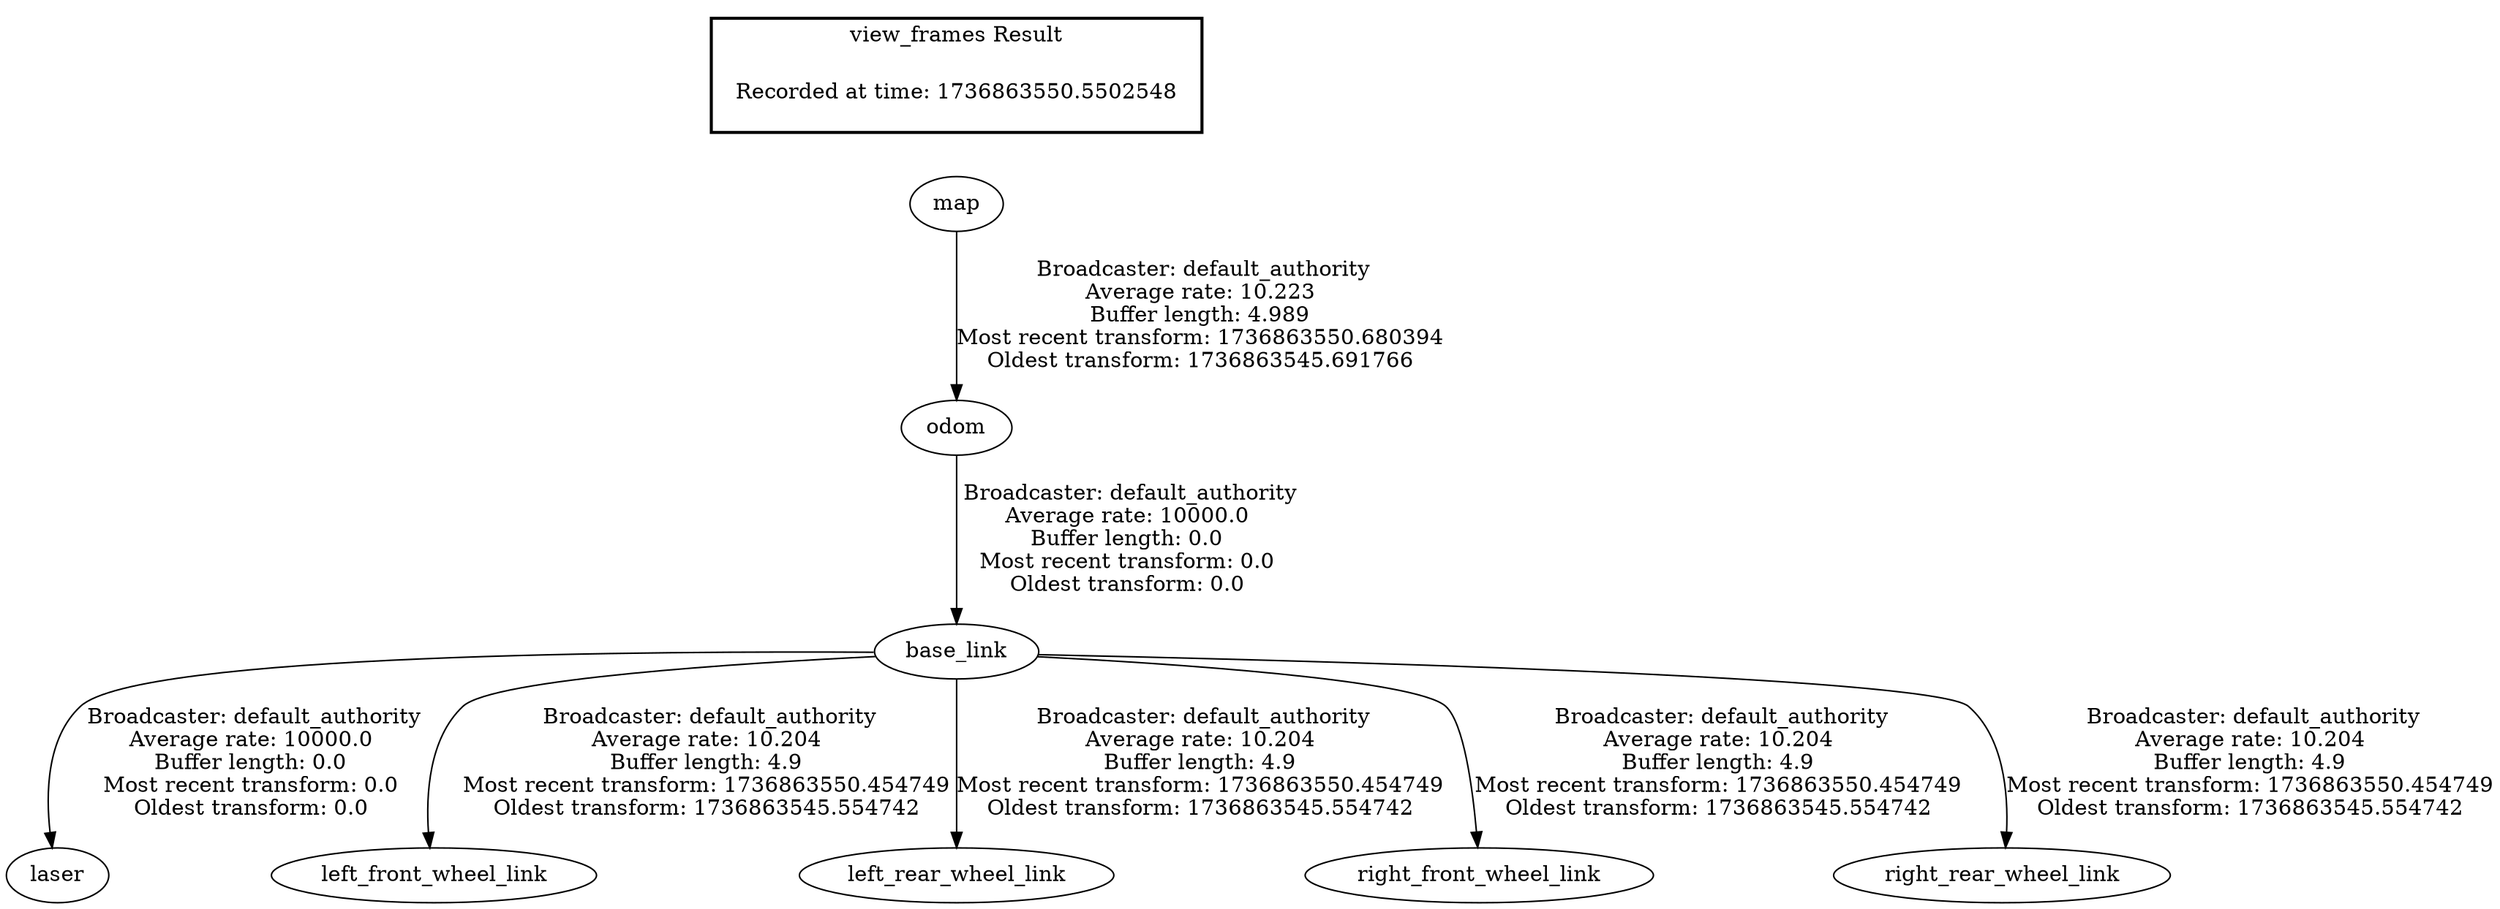 digraph G {
"map" -> "odom"[label=" Broadcaster: default_authority\nAverage rate: 10.223\nBuffer length: 4.989\nMost recent transform: 1736863550.680394\nOldest transform: 1736863545.691766\n"];
"base_link" -> "laser"[label=" Broadcaster: default_authority\nAverage rate: 10000.0\nBuffer length: 0.0\nMost recent transform: 0.0\nOldest transform: 0.0\n"];
"odom" -> "base_link"[label=" Broadcaster: default_authority\nAverage rate: 10000.0\nBuffer length: 0.0\nMost recent transform: 0.0\nOldest transform: 0.0\n"];
"base_link" -> "left_front_wheel_link"[label=" Broadcaster: default_authority\nAverage rate: 10.204\nBuffer length: 4.9\nMost recent transform: 1736863550.454749\nOldest transform: 1736863545.554742\n"];
"base_link" -> "left_rear_wheel_link"[label=" Broadcaster: default_authority\nAverage rate: 10.204\nBuffer length: 4.9\nMost recent transform: 1736863550.454749\nOldest transform: 1736863545.554742\n"];
"base_link" -> "right_front_wheel_link"[label=" Broadcaster: default_authority\nAverage rate: 10.204\nBuffer length: 4.9\nMost recent transform: 1736863550.454749\nOldest transform: 1736863545.554742\n"];
"base_link" -> "right_rear_wheel_link"[label=" Broadcaster: default_authority\nAverage rate: 10.204\nBuffer length: 4.9\nMost recent transform: 1736863550.454749\nOldest transform: 1736863545.554742\n"];
edge [style=invis];
 subgraph cluster_legend { style=bold; color=black; label ="view_frames Result";
"Recorded at time: 1736863550.5502548"[ shape=plaintext ] ;
}->"map";
}
